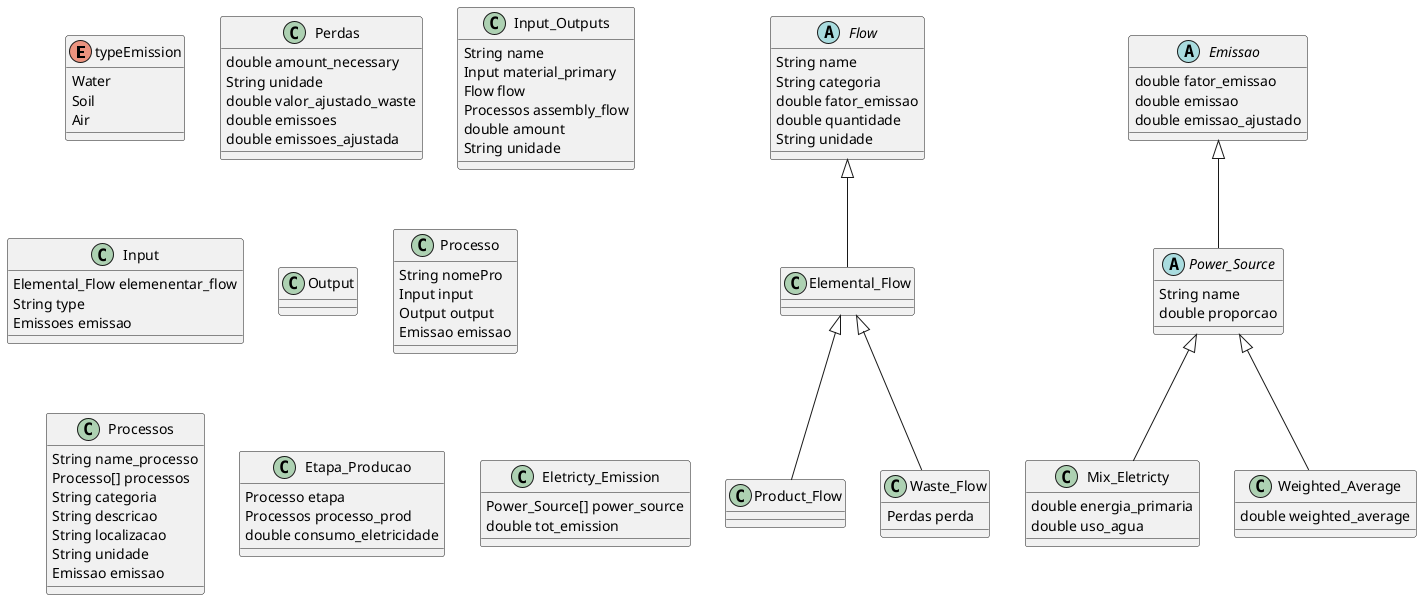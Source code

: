 @startuml
/'Inicio das enums'/
enum typeEmission {
    Water
    Soil
    Air
}
/'Fim das enums'/


/'Inico das classes'/

abstract class Flow {
    String name
    String categoria
    double fator_emissao
    double quantidade
    String unidade
}

/'Nota o elemenentar flow tanto pode ser um input
ou output'/
class Elemental_Flow extends Flow{

}

/'Ocorre entre processos, ou'/
class Product_Flow extends Elemental_Flow {

}

/'
Corresponde as substancias/ objetos que serao
"alienados" de alguma forma
'/
class Waste_Flow extends Elemental_Flow {
    Perdas perda
}

class Perdas {
    double amount_necessary
    String unidade
    double valor_ajustado_waste
    double emissoes
    double emissoes_ajustada
}

/' Aqui guarda os Fluxos de entrada e de saida
Os de entrada corresponde a tudo o que entra para produzir
o produto
Os fluxos de saida a tudo o gerado pela produção

O fator_emissão não até que ponto pode estar cá

class Input_Outputs {
    String name
    typeInput type 
    Flow flow
    double quantidade 
    String unidade
    double fator_emissao
}
'/
class Input_Outputs {
    String name
    Input material_primary
    Flow flow
    Processos assembly_flow 
    double amount 
    String unidade
}

/'Representas os mateirais a utilizar e outros elementos, tipo energia,
agua, etc

O elementarl Flow, é porque o input tanto pode ser uma energia ou 
recurso naturais
O type é para saber se é energia ou materia-prima
A classe perdas é para saver as perdas relacionadas com o input
'/
class Input  {
    Elemental_Flow elemenentar_flow
    String type
    Emissoes emissao
}

class Output  {

}


/'Esta classe seria um processo unitário

Segundo a figura 2 - Processo, Fluxos e Sistema
cada processo tem um input e um output
'/
class Processo {
    String nomePro
    Input input
    Output output
    Emissao emissao
}

/'
Este classe representa um processo agregado

Ver se o name_processos é necessário
A classe emissão aqui é para guardar a poluição total do processo
'/
class Processos {
    String name_processo
    Processo[] processos
    String categoria
    String descricao
    String localizacao
    String unidade
    Emissao emissao
}

class Etapa_Producao {
    Processo etapa
    Processos processo_prod
    double consumo_eletricidade
}

/'Classes a repensar'/

/'
Tabela para o calculo de CO2e 
'/
/'
Não sei se por ser abstrata irá dar problemas 
proporcao --> %
fator emissao --> kgCO₂e/kWh
'/

/'Esta probavelmente e desnecessária'/
abstract class Emissao {
    double fator_emissao
    double emissao
    double emissao_ajustado
}

abstract class Power_Source extends Emissao{
    String name
    double proporcao 
}

/'Energia Primaria --> MJ/kWh
uso de agua --> litros/kWh'/
class Mix_Eletricty extends Power_Source {
    double energia_primaria
    double uso_agua
}

class Weighted_Average extends Power_Source {
    double weighted_average
}

/'
Esta classe serve para calcular o valor total
de emissao de kgCo2e/kWh, para quando a empresa
fornece todos os gasto ou quando não temos acesso
a eles
'/
class Eletricty_Emission {
    Power_Source[] power_source
    double tot_emission
}

/' das classes'/
@enduml